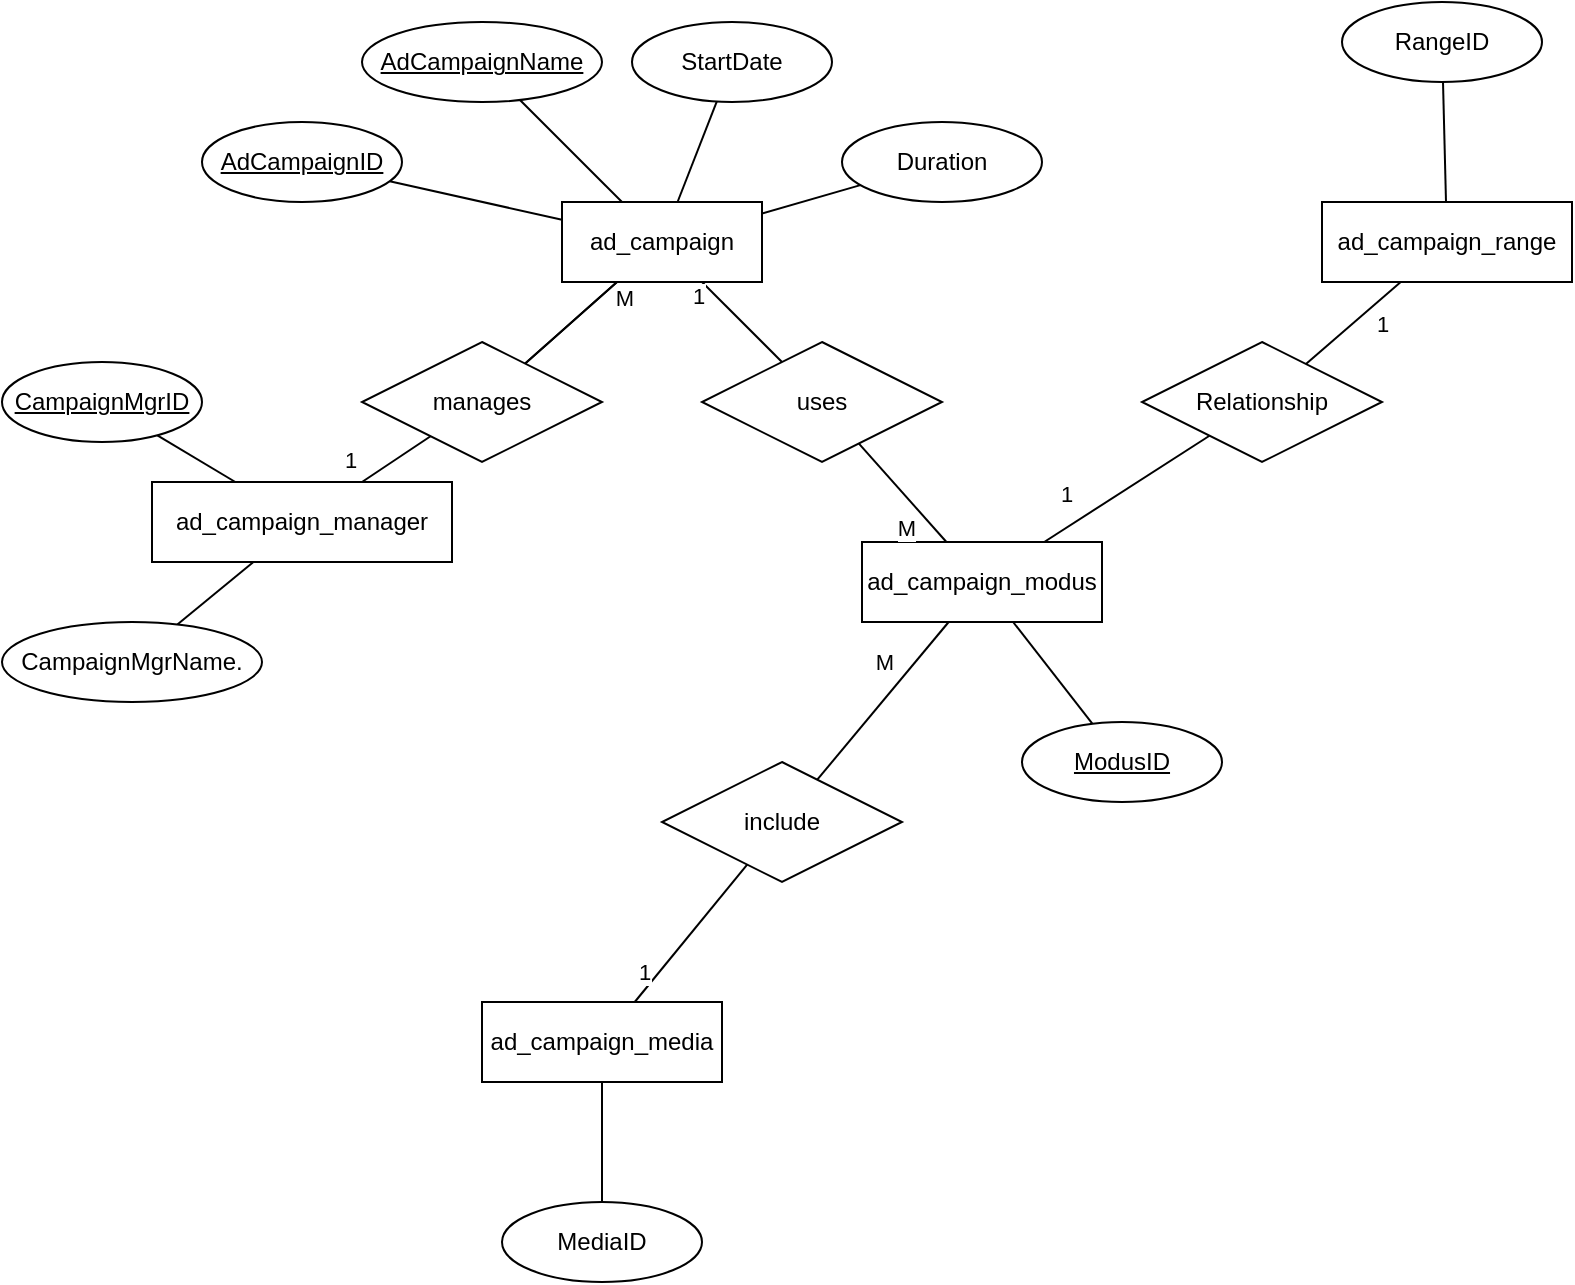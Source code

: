 <mxfile version="20.8.16" type="device"><diagram name="Page-1" id="TvRAUpyqHwkx7jMxljNL"><mxGraphModel dx="1518" dy="731" grid="1" gridSize="10" guides="1" tooltips="1" connect="1" arrows="1" fold="1" page="1" pageScale="1" pageWidth="850" pageHeight="1100" math="0" shadow="0"><root><mxCell id="0"/><mxCell id="1" parent="0"/><mxCell id="1zyMTB04VLs3QHSMI3tB-32" value="" style="edgeStyle=none;rounded=0;orthogonalLoop=1;jettySize=auto;html=1;endArrow=none;endFill=0;" edge="1" parent="1" source="1zyMTB04VLs3QHSMI3tB-2" target="1zyMTB04VLs3QHSMI3tB-27"><mxGeometry relative="1" as="geometry"/></mxCell><mxCell id="1zyMTB04VLs3QHSMI3tB-2" value="ad_campaign" style="whiteSpace=wrap;html=1;align=center;" vertex="1" parent="1"><mxGeometry x="290" y="150" width="100" height="40" as="geometry"/></mxCell><mxCell id="1zyMTB04VLs3QHSMI3tB-7" style="edgeStyle=none;rounded=0;orthogonalLoop=1;jettySize=auto;html=1;endArrow=none;endFill=0;" edge="1" parent="1" source="1zyMTB04VLs3QHSMI3tB-3" target="1zyMTB04VLs3QHSMI3tB-2"><mxGeometry relative="1" as="geometry"/></mxCell><mxCell id="1zyMTB04VLs3QHSMI3tB-3" value="&lt;u&gt;AdCampaignID&lt;/u&gt;" style="ellipse;whiteSpace=wrap;html=1;align=center;" vertex="1" parent="1"><mxGeometry x="110" y="110" width="100" height="40" as="geometry"/></mxCell><mxCell id="1zyMTB04VLs3QHSMI3tB-8" value="" style="edgeStyle=none;rounded=0;orthogonalLoop=1;jettySize=auto;html=1;endArrow=none;endFill=0;" edge="1" parent="1" source="1zyMTB04VLs3QHSMI3tB-4" target="1zyMTB04VLs3QHSMI3tB-2"><mxGeometry relative="1" as="geometry"/></mxCell><mxCell id="1zyMTB04VLs3QHSMI3tB-4" value="&lt;u style=&quot;border-color: var(--border-color);&quot;&gt;AdCampaignName&lt;/u&gt;" style="ellipse;whiteSpace=wrap;html=1;align=center;" vertex="1" parent="1"><mxGeometry x="190" y="60" width="120" height="40" as="geometry"/></mxCell><mxCell id="1zyMTB04VLs3QHSMI3tB-9" style="edgeStyle=none;rounded=0;orthogonalLoop=1;jettySize=auto;html=1;endArrow=none;endFill=0;" edge="1" parent="1" source="1zyMTB04VLs3QHSMI3tB-5" target="1zyMTB04VLs3QHSMI3tB-2"><mxGeometry relative="1" as="geometry"/></mxCell><mxCell id="1zyMTB04VLs3QHSMI3tB-5" value="StartDate" style="ellipse;whiteSpace=wrap;html=1;align=center;" vertex="1" parent="1"><mxGeometry x="325" y="60" width="100" height="40" as="geometry"/></mxCell><mxCell id="1zyMTB04VLs3QHSMI3tB-10" style="edgeStyle=none;rounded=0;orthogonalLoop=1;jettySize=auto;html=1;endArrow=none;endFill=0;" edge="1" parent="1" source="1zyMTB04VLs3QHSMI3tB-6" target="1zyMTB04VLs3QHSMI3tB-2"><mxGeometry relative="1" as="geometry"/></mxCell><mxCell id="1zyMTB04VLs3QHSMI3tB-6" value="Duration" style="ellipse;whiteSpace=wrap;html=1;align=center;" vertex="1" parent="1"><mxGeometry x="430" y="110" width="100" height="40" as="geometry"/></mxCell><mxCell id="1zyMTB04VLs3QHSMI3tB-28" style="edgeStyle=none;rounded=0;orthogonalLoop=1;jettySize=auto;html=1;endArrow=none;endFill=0;" edge="1" parent="1" source="1zyMTB04VLs3QHSMI3tB-11" target="1zyMTB04VLs3QHSMI3tB-27"><mxGeometry relative="1" as="geometry"/></mxCell><mxCell id="1zyMTB04VLs3QHSMI3tB-31" value="1" style="edgeLabel;html=1;align=center;verticalAlign=middle;resizable=0;points=[];" vertex="1" connectable="0" parent="1zyMTB04VLs3QHSMI3tB-28"><mxGeometry x="-0.682" relative="1" as="geometry"><mxPoint x="-12" y="-8" as="offset"/></mxGeometry></mxCell><mxCell id="1zyMTB04VLs3QHSMI3tB-11" value="ad_campaign_manager" style="whiteSpace=wrap;html=1;align=center;" vertex="1" parent="1"><mxGeometry x="85" y="290" width="150" height="40" as="geometry"/></mxCell><mxCell id="1zyMTB04VLs3QHSMI3tB-15" style="edgeStyle=none;rounded=0;orthogonalLoop=1;jettySize=auto;html=1;endArrow=none;endFill=0;" edge="1" parent="1" source="1zyMTB04VLs3QHSMI3tB-12" target="1zyMTB04VLs3QHSMI3tB-11"><mxGeometry relative="1" as="geometry"/></mxCell><mxCell id="1zyMTB04VLs3QHSMI3tB-12" value="&lt;u&gt;CampaignMgrID&lt;/u&gt;" style="ellipse;whiteSpace=wrap;html=1;align=center;" vertex="1" parent="1"><mxGeometry x="10" y="230" width="100" height="40" as="geometry"/></mxCell><mxCell id="1zyMTB04VLs3QHSMI3tB-16" style="edgeStyle=none;rounded=0;orthogonalLoop=1;jettySize=auto;html=1;endArrow=none;endFill=0;" edge="1" parent="1" source="1zyMTB04VLs3QHSMI3tB-13" target="1zyMTB04VLs3QHSMI3tB-11"><mxGeometry relative="1" as="geometry"/></mxCell><mxCell id="1zyMTB04VLs3QHSMI3tB-13" value=" CampaignMgrName." style="ellipse;whiteSpace=wrap;html=1;align=center;" vertex="1" parent="1"><mxGeometry x="10" y="360" width="130" height="40" as="geometry"/></mxCell><mxCell id="1zyMTB04VLs3QHSMI3tB-48" style="edgeStyle=none;rounded=0;orthogonalLoop=1;jettySize=auto;html=1;endArrow=none;endFill=0;" edge="1" parent="1" source="1zyMTB04VLs3QHSMI3tB-17" target="1zyMTB04VLs3QHSMI3tB-46"><mxGeometry relative="1" as="geometry"/></mxCell><mxCell id="1zyMTB04VLs3QHSMI3tB-49" value="1" style="edgeLabel;html=1;align=center;verticalAlign=middle;resizable=0;points=[];" vertex="1" connectable="0" parent="1zyMTB04VLs3QHSMI3tB-48"><mxGeometry x="-0.686" y="4" relative="1" as="geometry"><mxPoint y="-13" as="offset"/></mxGeometry></mxCell><mxCell id="1zyMTB04VLs3QHSMI3tB-17" value="ad_campaign_modus" style="whiteSpace=wrap;html=1;align=center;" vertex="1" parent="1"><mxGeometry x="440" y="320" width="120" height="40" as="geometry"/></mxCell><mxCell id="1zyMTB04VLs3QHSMI3tB-19" style="edgeStyle=none;rounded=0;orthogonalLoop=1;jettySize=auto;html=1;endArrow=none;endFill=0;" edge="1" parent="1" source="1zyMTB04VLs3QHSMI3tB-18" target="1zyMTB04VLs3QHSMI3tB-17"><mxGeometry relative="1" as="geometry"/></mxCell><mxCell id="1zyMTB04VLs3QHSMI3tB-18" value="&lt;u&gt; ModusID&lt;/u&gt;" style="ellipse;whiteSpace=wrap;html=1;align=center;" vertex="1" parent="1"><mxGeometry x="520" y="410" width="100" height="40" as="geometry"/></mxCell><mxCell id="1zyMTB04VLs3QHSMI3tB-43" style="edgeStyle=none;rounded=0;orthogonalLoop=1;jettySize=auto;html=1;endArrow=none;endFill=0;" edge="1" parent="1" source="1zyMTB04VLs3QHSMI3tB-20" target="1zyMTB04VLs3QHSMI3tB-41"><mxGeometry relative="1" as="geometry"/></mxCell><mxCell id="1zyMTB04VLs3QHSMI3tB-44" value="1" style="edgeLabel;html=1;align=center;verticalAlign=middle;resizable=0;points=[];" vertex="1" connectable="0" parent="1zyMTB04VLs3QHSMI3tB-43"><mxGeometry x="-0.45" y="-6" relative="1" as="geometry"><mxPoint x="-16" as="offset"/></mxGeometry></mxCell><mxCell id="1zyMTB04VLs3QHSMI3tB-20" value="ad_campaign_media" style="whiteSpace=wrap;html=1;align=center;" vertex="1" parent="1"><mxGeometry x="250" y="550" width="120" height="40" as="geometry"/></mxCell><mxCell id="1zyMTB04VLs3QHSMI3tB-22" style="edgeStyle=none;rounded=0;orthogonalLoop=1;jettySize=auto;html=1;endArrow=none;endFill=0;" edge="1" parent="1" source="1zyMTB04VLs3QHSMI3tB-21" target="1zyMTB04VLs3QHSMI3tB-20"><mxGeometry relative="1" as="geometry"/></mxCell><mxCell id="1zyMTB04VLs3QHSMI3tB-21" value="MediaID" style="ellipse;whiteSpace=wrap;html=1;align=center;" vertex="1" parent="1"><mxGeometry x="260" y="650" width="100" height="40" as="geometry"/></mxCell><mxCell id="1zyMTB04VLs3QHSMI3tB-23" value="ad_campaign_range" style="whiteSpace=wrap;html=1;align=center;" vertex="1" parent="1"><mxGeometry x="670" y="150" width="125" height="40" as="geometry"/></mxCell><mxCell id="1zyMTB04VLs3QHSMI3tB-25" style="edgeStyle=none;rounded=0;orthogonalLoop=1;jettySize=auto;html=1;endArrow=none;endFill=0;" edge="1" parent="1" source="1zyMTB04VLs3QHSMI3tB-24" target="1zyMTB04VLs3QHSMI3tB-23"><mxGeometry relative="1" as="geometry"/></mxCell><mxCell id="1zyMTB04VLs3QHSMI3tB-24" value=" RangeID" style="ellipse;whiteSpace=wrap;html=1;align=center;" vertex="1" parent="1"><mxGeometry x="680" y="50" width="100" height="40" as="geometry"/></mxCell><mxCell id="1zyMTB04VLs3QHSMI3tB-29" style="edgeStyle=none;rounded=0;orthogonalLoop=1;jettySize=auto;html=1;endArrow=none;endFill=0;" edge="1" parent="1" source="1zyMTB04VLs3QHSMI3tB-27" target="1zyMTB04VLs3QHSMI3tB-2"><mxGeometry relative="1" as="geometry"/></mxCell><mxCell id="1zyMTB04VLs3QHSMI3tB-34" value="M" style="edgeLabel;html=1;align=center;verticalAlign=middle;resizable=0;points=[];" vertex="1" connectable="0" parent="1zyMTB04VLs3QHSMI3tB-29"><mxGeometry x="0.562" y="2" relative="1" as="geometry"><mxPoint x="15" as="offset"/></mxGeometry></mxCell><mxCell id="1zyMTB04VLs3QHSMI3tB-27" value="manages" style="shape=rhombus;perimeter=rhombusPerimeter;whiteSpace=wrap;html=1;align=center;" vertex="1" parent="1"><mxGeometry x="190" y="220" width="120" height="60" as="geometry"/></mxCell><mxCell id="1zyMTB04VLs3QHSMI3tB-37" style="edgeStyle=none;rounded=0;orthogonalLoop=1;jettySize=auto;html=1;endArrow=none;endFill=0;" edge="1" parent="1" source="1zyMTB04VLs3QHSMI3tB-36" target="1zyMTB04VLs3QHSMI3tB-2"><mxGeometry relative="1" as="geometry"/></mxCell><mxCell id="1zyMTB04VLs3QHSMI3tB-39" value="1" style="edgeLabel;html=1;align=center;verticalAlign=middle;resizable=0;points=[];" vertex="1" connectable="0" parent="1zyMTB04VLs3QHSMI3tB-37"><mxGeometry x="0.671" y="1" relative="1" as="geometry"><mxPoint x="-8" as="offset"/></mxGeometry></mxCell><mxCell id="1zyMTB04VLs3QHSMI3tB-38" style="edgeStyle=none;rounded=0;orthogonalLoop=1;jettySize=auto;html=1;endArrow=none;endFill=0;" edge="1" parent="1" source="1zyMTB04VLs3QHSMI3tB-36" target="1zyMTB04VLs3QHSMI3tB-17"><mxGeometry relative="1" as="geometry"/></mxCell><mxCell id="1zyMTB04VLs3QHSMI3tB-40" value="M" style="edgeLabel;html=1;align=center;verticalAlign=middle;resizable=0;points=[];" vertex="1" connectable="0" parent="1zyMTB04VLs3QHSMI3tB-38"><mxGeometry x="0.562" relative="1" as="geometry"><mxPoint x="-11" y="3" as="offset"/></mxGeometry></mxCell><mxCell id="1zyMTB04VLs3QHSMI3tB-36" value="uses" style="shape=rhombus;perimeter=rhombusPerimeter;whiteSpace=wrap;html=1;align=center;" vertex="1" parent="1"><mxGeometry x="360" y="220" width="120" height="60" as="geometry"/></mxCell><mxCell id="1zyMTB04VLs3QHSMI3tB-42" style="edgeStyle=none;rounded=0;orthogonalLoop=1;jettySize=auto;html=1;endArrow=none;endFill=0;" edge="1" parent="1" source="1zyMTB04VLs3QHSMI3tB-41" target="1zyMTB04VLs3QHSMI3tB-17"><mxGeometry relative="1" as="geometry"/></mxCell><mxCell id="1zyMTB04VLs3QHSMI3tB-45" value="M" style="edgeLabel;html=1;align=center;verticalAlign=middle;resizable=0;points=[];" vertex="1" connectable="0" parent="1zyMTB04VLs3QHSMI3tB-42"><mxGeometry x="0.469" y="3" relative="1" as="geometry"><mxPoint x="-13" y="1" as="offset"/></mxGeometry></mxCell><mxCell id="1zyMTB04VLs3QHSMI3tB-41" value="include" style="shape=rhombus;perimeter=rhombusPerimeter;whiteSpace=wrap;html=1;align=center;" vertex="1" parent="1"><mxGeometry x="340" y="430" width="120" height="60" as="geometry"/></mxCell><mxCell id="1zyMTB04VLs3QHSMI3tB-47" style="edgeStyle=none;rounded=0;orthogonalLoop=1;jettySize=auto;html=1;endArrow=none;endFill=0;" edge="1" parent="1" source="1zyMTB04VLs3QHSMI3tB-46" target="1zyMTB04VLs3QHSMI3tB-23"><mxGeometry relative="1" as="geometry"/></mxCell><mxCell id="1zyMTB04VLs3QHSMI3tB-50" value="1" style="edgeLabel;html=1;align=center;verticalAlign=middle;resizable=0;points=[];" vertex="1" connectable="0" parent="1zyMTB04VLs3QHSMI3tB-47"><mxGeometry x="0.678" y="-4" relative="1" as="geometry"><mxPoint x="-5" y="11" as="offset"/></mxGeometry></mxCell><mxCell id="1zyMTB04VLs3QHSMI3tB-46" value="Relationship" style="shape=rhombus;perimeter=rhombusPerimeter;whiteSpace=wrap;html=1;align=center;" vertex="1" parent="1"><mxGeometry x="580" y="220" width="120" height="60" as="geometry"/></mxCell></root></mxGraphModel></diagram></mxfile>